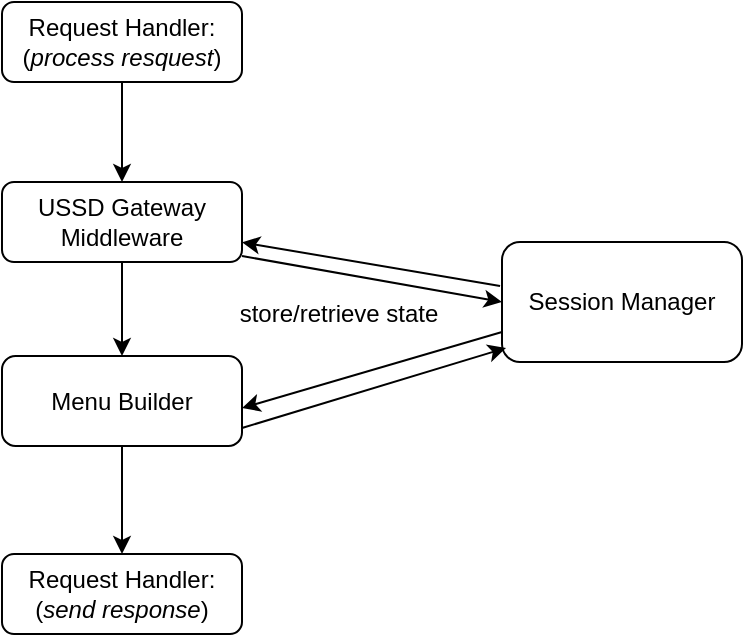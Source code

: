 <mxfile version="23.0.2" type="device" pages="2">
  <diagram id="C5RBs43oDa-KdzZeNtuy" name="Overall Modules">
    <mxGraphModel dx="1434" dy="874" grid="1" gridSize="10" guides="1" tooltips="1" connect="1" arrows="1" fold="1" page="1" pageScale="1" pageWidth="827" pageHeight="1169" math="0" shadow="0">
      <root>
        <mxCell id="WIyWlLk6GJQsqaUBKTNV-0" />
        <mxCell id="WIyWlLk6GJQsqaUBKTNV-1" parent="WIyWlLk6GJQsqaUBKTNV-0" />
        <mxCell id="TOXCWDTV0SI38pwfcn2B-6" value="" style="edgeStyle=orthogonalEdgeStyle;rounded=0;orthogonalLoop=1;jettySize=auto;html=1;" parent="WIyWlLk6GJQsqaUBKTNV-1" source="WIyWlLk6GJQsqaUBKTNV-3" target="TOXCWDTV0SI38pwfcn2B-5" edge="1">
          <mxGeometry relative="1" as="geometry" />
        </mxCell>
        <mxCell id="WIyWlLk6GJQsqaUBKTNV-3" value="Request Handler:&lt;br&gt;(&lt;i&gt;process resquest&lt;/i&gt;)" style="rounded=1;whiteSpace=wrap;html=1;fontSize=12;glass=0;strokeWidth=1;shadow=0;" parent="WIyWlLk6GJQsqaUBKTNV-1" vertex="1">
          <mxGeometry x="160" y="80" width="120" height="40" as="geometry" />
        </mxCell>
        <mxCell id="TOXCWDTV0SI38pwfcn2B-8" value="" style="edgeStyle=orthogonalEdgeStyle;rounded=0;orthogonalLoop=1;jettySize=auto;html=1;" parent="WIyWlLk6GJQsqaUBKTNV-1" source="TOXCWDTV0SI38pwfcn2B-5" target="TOXCWDTV0SI38pwfcn2B-7" edge="1">
          <mxGeometry relative="1" as="geometry" />
        </mxCell>
        <mxCell id="TOXCWDTV0SI38pwfcn2B-12" value="" style="rounded=0;orthogonalLoop=1;jettySize=auto;html=1;entryX=0;entryY=0.5;entryDx=0;entryDy=0;" parent="WIyWlLk6GJQsqaUBKTNV-1" target="TOXCWDTV0SI38pwfcn2B-11" edge="1">
          <mxGeometry relative="1" as="geometry">
            <mxPoint x="280" y="207" as="sourcePoint" />
            <mxPoint x="370" y="222" as="targetPoint" />
          </mxGeometry>
        </mxCell>
        <mxCell id="TOXCWDTV0SI38pwfcn2B-16" value="&lt;font style=&quot;font-size: 12px;&quot;&gt;store/retrieve&amp;nbsp;state&lt;/font&gt;" style="edgeLabel;html=1;align=center;verticalAlign=middle;resizable=0;points=[];" parent="TOXCWDTV0SI38pwfcn2B-12" vertex="1" connectable="0">
          <mxGeometry x="-0.023" relative="1" as="geometry">
            <mxPoint x="-16" y="18" as="offset" />
          </mxGeometry>
        </mxCell>
        <mxCell id="TOXCWDTV0SI38pwfcn2B-5" value="USSD Gateway Middleware" style="whiteSpace=wrap;html=1;rounded=1;glass=0;strokeWidth=1;shadow=0;" parent="WIyWlLk6GJQsqaUBKTNV-1" vertex="1">
          <mxGeometry x="160" y="170" width="120" height="40" as="geometry" />
        </mxCell>
        <mxCell id="TOXCWDTV0SI38pwfcn2B-10" value="" style="edgeStyle=orthogonalEdgeStyle;rounded=0;orthogonalLoop=1;jettySize=auto;html=1;" parent="WIyWlLk6GJQsqaUBKTNV-1" source="TOXCWDTV0SI38pwfcn2B-7" target="TOXCWDTV0SI38pwfcn2B-9" edge="1">
          <mxGeometry relative="1" as="geometry" />
        </mxCell>
        <mxCell id="TOXCWDTV0SI38pwfcn2B-7" value="Menu Builder" style="whiteSpace=wrap;html=1;rounded=1;glass=0;strokeWidth=1;shadow=0;" parent="WIyWlLk6GJQsqaUBKTNV-1" vertex="1">
          <mxGeometry x="160" y="257" width="120" height="45" as="geometry" />
        </mxCell>
        <mxCell id="TOXCWDTV0SI38pwfcn2B-9" value="Request Handler:&lt;br&gt;(&lt;i&gt;send response&lt;/i&gt;)" style="rounded=1;whiteSpace=wrap;html=1;fontSize=12;glass=0;strokeWidth=1;shadow=0;" parent="WIyWlLk6GJQsqaUBKTNV-1" vertex="1">
          <mxGeometry x="160" y="356" width="120" height="40" as="geometry" />
        </mxCell>
        <mxCell id="TOXCWDTV0SI38pwfcn2B-11" value="Session Manager" style="whiteSpace=wrap;html=1;rounded=1;glass=0;strokeWidth=1;shadow=0;" parent="WIyWlLk6GJQsqaUBKTNV-1" vertex="1">
          <mxGeometry x="410" y="200" width="120" height="60" as="geometry" />
        </mxCell>
        <mxCell id="TOXCWDTV0SI38pwfcn2B-14" value="" style="rounded=0;orthogonalLoop=1;jettySize=auto;html=1;startArrow=classic;startFill=1;endArrow=none;endFill=0;entryX=-0.008;entryY=0.367;entryDx=0;entryDy=0;entryPerimeter=0;" parent="WIyWlLk6GJQsqaUBKTNV-1" source="TOXCWDTV0SI38pwfcn2B-5" target="TOXCWDTV0SI38pwfcn2B-11" edge="1">
          <mxGeometry relative="1" as="geometry">
            <mxPoint x="280" y="194" as="sourcePoint" />
            <mxPoint x="370" y="212" as="targetPoint" />
          </mxGeometry>
        </mxCell>
        <mxCell id="TOXCWDTV0SI38pwfcn2B-17" value="" style="rounded=0;orthogonalLoop=1;jettySize=auto;html=1;startArrow=classic;startFill=1;endArrow=none;endFill=0;entryX=0;entryY=0.75;entryDx=0;entryDy=0;" parent="WIyWlLk6GJQsqaUBKTNV-1" target="TOXCWDTV0SI38pwfcn2B-11" edge="1">
          <mxGeometry relative="1" as="geometry">
            <mxPoint x="280" y="283" as="sourcePoint" />
            <mxPoint x="413" y="305" as="targetPoint" />
          </mxGeometry>
        </mxCell>
        <mxCell id="TOXCWDTV0SI38pwfcn2B-18" value="" style="rounded=0;orthogonalLoop=1;jettySize=auto;html=1;startArrow=none;startFill=0;endArrow=classic;endFill=1;entryX=0.017;entryY=0.883;entryDx=0;entryDy=0;entryPerimeter=0;" parent="WIyWlLk6GJQsqaUBKTNV-1" target="TOXCWDTV0SI38pwfcn2B-11" edge="1">
          <mxGeometry relative="1" as="geometry">
            <mxPoint x="280" y="293" as="sourcePoint" />
            <mxPoint x="414" y="255" as="targetPoint" />
          </mxGeometry>
        </mxCell>
      </root>
    </mxGraphModel>
  </diagram>
  <diagram id="S4dWYtfTvNd3qoaY1Kvf" name="Menu Builder">
    <mxGraphModel dx="1434" dy="874" grid="1" gridSize="10" guides="1" tooltips="1" connect="1" arrows="1" fold="1" page="1" pageScale="1" pageWidth="850" pageHeight="1100" math="0" shadow="0">
      <root>
        <mxCell id="0" />
        <mxCell id="1" parent="0" />
        <mxCell id="wNcDKPEugTg7qYUiLC6z-3" value="" style="edgeStyle=orthogonalEdgeStyle;rounded=0;orthogonalLoop=1;jettySize=auto;html=1;" edge="1" parent="1" source="m6qAICQZuu3M29B2qRYN-1" target="wNcDKPEugTg7qYUiLC6z-2">
          <mxGeometry relative="1" as="geometry" />
        </mxCell>
        <mxCell id="m6qAICQZuu3M29B2qRYN-1" value="User Input" style="shape=parallelogram;html=1;strokeWidth=2;perimeter=parallelogramPerimeter;whiteSpace=wrap;rounded=1;arcSize=12;size=0.23;" vertex="1" parent="1">
          <mxGeometry x="310" y="60" width="150" height="40" as="geometry" />
        </mxCell>
        <mxCell id="wUGFbN9I-2j0vqqr0_G2-6" value="" style="edgeStyle=orthogonalEdgeStyle;rounded=0;orthogonalLoop=1;jettySize=auto;html=1;" edge="1" parent="1" source="wNcDKPEugTg7qYUiLC6z-2" target="wUGFbN9I-2j0vqqr0_G2-5">
          <mxGeometry relative="1" as="geometry" />
        </mxCell>
        <mxCell id="wNcDKPEugTg7qYUiLC6z-2" value="Lookup current menu" style="whiteSpace=wrap;html=1;strokeWidth=2;rounded=1;arcSize=12;" vertex="1" parent="1">
          <mxGeometry x="317.5" y="140" width="135" height="50" as="geometry" />
        </mxCell>
        <mxCell id="wUGFbN9I-2j0vqqr0_G2-1" value="" style="rounded=0;orthogonalLoop=1;jettySize=auto;html=1;entryX=0;entryY=0.5;entryDx=0;entryDy=0;exitX=1;exitY=0.75;exitDx=0;exitDy=0;entryPerimeter=0;" edge="1" parent="1" target="wUGFbN9I-2j0vqqr0_G2-13" source="wNcDKPEugTg7qYUiLC6z-2">
          <mxGeometry relative="1" as="geometry">
            <mxPoint x="280" y="207" as="sourcePoint" />
            <mxPoint x="370" y="222" as="targetPoint" />
          </mxGeometry>
        </mxCell>
        <mxCell id="wUGFbN9I-2j0vqqr0_G2-2" value="&lt;font style=&quot;font-size: 12px;&quot;&gt;store/retrieve&amp;nbsp;state&lt;/font&gt;" style="edgeLabel;html=1;align=center;verticalAlign=middle;resizable=0;points=[];" vertex="1" connectable="0" parent="wUGFbN9I-2j0vqqr0_G2-1">
          <mxGeometry x="-0.023" relative="1" as="geometry">
            <mxPoint x="-16" y="18" as="offset" />
          </mxGeometry>
        </mxCell>
        <mxCell id="wUGFbN9I-2j0vqqr0_G2-4" value="" style="rounded=0;orthogonalLoop=1;jettySize=auto;html=1;startArrow=classic;startFill=1;endArrow=none;endFill=0;entryX=0.014;entryY=0.338;entryDx=0;entryDy=0;entryPerimeter=0;exitX=1;exitY=0.5;exitDx=0;exitDy=0;" edge="1" parent="1" target="wUGFbN9I-2j0vqqr0_G2-13" source="wNcDKPEugTg7qYUiLC6z-2">
          <mxGeometry relative="1" as="geometry">
            <mxPoint x="280" y="200" as="sourcePoint" />
            <mxPoint x="370" y="212" as="targetPoint" />
          </mxGeometry>
        </mxCell>
        <mxCell id="wUGFbN9I-2j0vqqr0_G2-8" value="No" style="edgeStyle=orthogonalEdgeStyle;rounded=0;orthogonalLoop=1;jettySize=auto;html=1;" edge="1" parent="1" source="wUGFbN9I-2j0vqqr0_G2-5" target="wUGFbN9I-2j0vqqr0_G2-7">
          <mxGeometry relative="1" as="geometry" />
        </mxCell>
        <mxCell id="wUGFbN9I-2j0vqqr0_G2-10" value="Yes" style="edgeStyle=orthogonalEdgeStyle;rounded=0;orthogonalLoop=1;jettySize=auto;html=1;" edge="1" parent="1" source="wUGFbN9I-2j0vqqr0_G2-5" target="wUGFbN9I-2j0vqqr0_G2-9">
          <mxGeometry relative="1" as="geometry" />
        </mxCell>
        <mxCell id="wUGFbN9I-2j0vqqr0_G2-5" value="Menu found?" style="rhombus;whiteSpace=wrap;html=1;strokeWidth=2;rounded=1;arcSize=12;" vertex="1" parent="1">
          <mxGeometry x="337.5" y="225" width="95" height="85" as="geometry" />
        </mxCell>
        <mxCell id="wUGFbN9I-2j0vqqr0_G2-7" value="Throw error and end" style="ellipse;whiteSpace=wrap;html=1;strokeWidth=2;rounded=1;arcSize=12;" vertex="1" parent="1">
          <mxGeometry x="490" y="227.5" width="110" height="80" as="geometry" />
        </mxCell>
        <mxCell id="wUGFbN9I-2j0vqqr0_G2-12" value="" style="edgeStyle=orthogonalEdgeStyle;rounded=0;orthogonalLoop=1;jettySize=auto;html=1;" edge="1" parent="1" source="wUGFbN9I-2j0vqqr0_G2-9" target="wUGFbN9I-2j0vqqr0_G2-11">
          <mxGeometry relative="1" as="geometry" />
        </mxCell>
        <mxCell id="wUGFbN9I-2j0vqqr0_G2-9" value="Lookup selection option" style="whiteSpace=wrap;html=1;strokeWidth=2;rounded=1;arcSize=12;" vertex="1" parent="1">
          <mxGeometry x="312.5" y="360" width="145" height="47.5" as="geometry" />
        </mxCell>
        <mxCell id="wUGFbN9I-2j0vqqr0_G2-15" value="No" style="edgeStyle=orthogonalEdgeStyle;rounded=0;orthogonalLoop=1;jettySize=auto;html=1;" edge="1" parent="1" source="wUGFbN9I-2j0vqqr0_G2-11" target="wUGFbN9I-2j0vqqr0_G2-14">
          <mxGeometry relative="1" as="geometry" />
        </mxCell>
        <mxCell id="wUGFbN9I-2j0vqqr0_G2-20" value="Yes" style="edgeStyle=orthogonalEdgeStyle;rounded=0;orthogonalLoop=1;jettySize=auto;html=1;" edge="1" parent="1" source="wUGFbN9I-2j0vqqr0_G2-11" target="wUGFbN9I-2j0vqqr0_G2-19">
          <mxGeometry relative="1" as="geometry" />
        </mxCell>
        <mxCell id="wUGFbN9I-2j0vqqr0_G2-11" value="Option found?" style="rhombus;whiteSpace=wrap;html=1;strokeWidth=2;rounded=1;arcSize=12;" vertex="1" parent="1">
          <mxGeometry x="337.5" y="440" width="95" height="90" as="geometry" />
        </mxCell>
        <mxCell id="wUGFbN9I-2j0vqqr0_G2-13" value="&lt;br&gt;Session Manager" style="strokeWidth=2;html=1;shape=mxgraph.flowchart.database;whiteSpace=wrap;" vertex="1" parent="1">
          <mxGeometry x="590" y="140" width="70" height="80" as="geometry" />
        </mxCell>
        <mxCell id="wUGFbN9I-2j0vqqr0_G2-17" value="" style="edgeStyle=orthogonalEdgeStyle;rounded=0;orthogonalLoop=1;jettySize=auto;html=1;entryX=0;entryY=0.5;entryDx=0;entryDy=0;" edge="1" parent="1" target="m6qAICQZuu3M29B2qRYN-1">
          <mxGeometry relative="1" as="geometry">
            <mxPoint x="180" y="480" as="sourcePoint" />
            <mxPoint x="331.606" y="80.004" as="targetPoint" />
            <Array as="points">
              <mxPoint x="160" y="480" />
              <mxPoint x="118" y="480" />
              <mxPoint x="118" y="80" />
            </Array>
          </mxGeometry>
        </mxCell>
        <mxCell id="wUGFbN9I-2j0vqqr0_G2-14" value="Redisplay message to user with error message (if any)" style="whiteSpace=wrap;html=1;strokeWidth=2;rounded=1;arcSize=12;" vertex="1" parent="1">
          <mxGeometry x="170" y="455" width="120" height="60" as="geometry" />
        </mxCell>
        <mxCell id="wUGFbN9I-2j0vqqr0_G2-22" value="" style="edgeStyle=orthogonalEdgeStyle;rounded=0;orthogonalLoop=1;jettySize=auto;html=1;" edge="1" parent="1" source="wUGFbN9I-2j0vqqr0_G2-19" target="wUGFbN9I-2j0vqqr0_G2-21">
          <mxGeometry relative="1" as="geometry" />
        </mxCell>
        <mxCell id="wUGFbN9I-2j0vqqr0_G2-19" value="Validate Input" style="whiteSpace=wrap;html=1;strokeWidth=2;rounded=1;arcSize=12;" vertex="1" parent="1">
          <mxGeometry x="325" y="570" width="120" height="60" as="geometry" />
        </mxCell>
        <mxCell id="wUGFbN9I-2j0vqqr0_G2-24" value="" style="edgeStyle=orthogonalEdgeStyle;rounded=0;orthogonalLoop=1;jettySize=auto;html=1;" edge="1" parent="1" source="wUGFbN9I-2j0vqqr0_G2-21" target="wUGFbN9I-2j0vqqr0_G2-23">
          <mxGeometry relative="1" as="geometry" />
        </mxCell>
        <mxCell id="wUGFbN9I-2j0vqqr0_G2-27" value="No" style="edgeLabel;html=1;align=center;verticalAlign=middle;resizable=0;points=[];" vertex="1" connectable="0" parent="wUGFbN9I-2j0vqqr0_G2-24">
          <mxGeometry x="-0.468" y="1" relative="1" as="geometry">
            <mxPoint as="offset" />
          </mxGeometry>
        </mxCell>
        <mxCell id="wUGFbN9I-2j0vqqr0_G2-29" value="Yes" style="edgeStyle=orthogonalEdgeStyle;rounded=0;orthogonalLoop=1;jettySize=auto;html=1;" edge="1" parent="1" source="wUGFbN9I-2j0vqqr0_G2-21" target="wUGFbN9I-2j0vqqr0_G2-28">
          <mxGeometry relative="1" as="geometry" />
        </mxCell>
        <mxCell id="wUGFbN9I-2j0vqqr0_G2-21" value="Input Valid?" style="rhombus;whiteSpace=wrap;html=1;strokeWidth=2;rounded=1;arcSize=12;" vertex="1" parent="1">
          <mxGeometry x="342.5" y="670" width="85" height="90" as="geometry" />
        </mxCell>
        <mxCell id="wUGFbN9I-2j0vqqr0_G2-26" value="" style="edgeStyle=orthogonalEdgeStyle;rounded=0;orthogonalLoop=1;jettySize=auto;html=1;entryX=0.567;entryY=0.992;entryDx=0;entryDy=0;entryPerimeter=0;" edge="1" parent="1" source="wUGFbN9I-2j0vqqr0_G2-23" target="wUGFbN9I-2j0vqqr0_G2-14">
          <mxGeometry relative="1" as="geometry">
            <mxPoint x="230" y="605" as="targetPoint" />
          </mxGeometry>
        </mxCell>
        <mxCell id="wUGFbN9I-2j0vqqr0_G2-23" value="Collect validation errors" style="whiteSpace=wrap;html=1;strokeWidth=2;rounded=1;arcSize=12;" vertex="1" parent="1">
          <mxGeometry x="188" y="685" width="100" height="60" as="geometry" />
        </mxCell>
        <mxCell id="wUGFbN9I-2j0vqqr0_G2-31" value="" style="edgeStyle=orthogonalEdgeStyle;rounded=0;orthogonalLoop=1;jettySize=auto;html=1;" edge="1" parent="1" source="wUGFbN9I-2j0vqqr0_G2-28" target="wUGFbN9I-2j0vqqr0_G2-30">
          <mxGeometry relative="1" as="geometry" />
        </mxCell>
        <mxCell id="wUGFbN9I-2j0vqqr0_G2-28" value="Process callback functions" style="whiteSpace=wrap;html=1;strokeWidth=2;rounded=1;arcSize=12;" vertex="1" parent="1">
          <mxGeometry x="325" y="800" width="120" height="60" as="geometry" />
        </mxCell>
        <mxCell id="wUGFbN9I-2j0vqqr0_G2-36" value="No" style="edgeStyle=orthogonalEdgeStyle;rounded=0;orthogonalLoop=1;jettySize=auto;html=1;" edge="1" parent="1" source="wUGFbN9I-2j0vqqr0_G2-30" target="wUGFbN9I-2j0vqqr0_G2-35">
          <mxGeometry relative="1" as="geometry" />
        </mxCell>
        <mxCell id="wUGFbN9I-2j0vqqr0_G2-38" value="" style="edgeStyle=orthogonalEdgeStyle;rounded=0;orthogonalLoop=1;jettySize=auto;html=1;" edge="1" parent="1" source="wUGFbN9I-2j0vqqr0_G2-30" target="wUGFbN9I-2j0vqqr0_G2-37">
          <mxGeometry relative="1" as="geometry" />
        </mxCell>
        <mxCell id="wUGFbN9I-2j0vqqr0_G2-39" value="Yes" style="edgeLabel;html=1;align=center;verticalAlign=middle;resizable=0;points=[];" vertex="1" connectable="0" parent="wUGFbN9I-2j0vqqr0_G2-38">
          <mxGeometry x="-0.329" y="-2" relative="1" as="geometry">
            <mxPoint as="offset" />
          </mxGeometry>
        </mxCell>
        <mxCell id="wUGFbN9I-2j0vqqr0_G2-30" value="Navigate ot next menu:" style="rhombus;whiteSpace=wrap;html=1;strokeWidth=2;rounded=1;arcSize=12;" vertex="1" parent="1">
          <mxGeometry x="327" y="900" width="115" height="100" as="geometry" />
        </mxCell>
        <mxCell id="wUGFbN9I-2j0vqqr0_G2-35" value="Display final message and end session" style="ellipse;whiteSpace=wrap;html=1;strokeWidth=2;rounded=1;arcSize=12;" vertex="1" parent="1">
          <mxGeometry x="150" y="910" width="130" height="80" as="geometry" />
        </mxCell>
        <mxCell id="wUGFbN9I-2j0vqqr0_G2-41" value="" style="edgeStyle=orthogonalEdgeStyle;rounded=0;orthogonalLoop=1;jettySize=auto;html=1;" edge="1" parent="1" source="wUGFbN9I-2j0vqqr0_G2-37" target="wUGFbN9I-2j0vqqr0_G2-40">
          <mxGeometry relative="1" as="geometry" />
        </mxCell>
        <mxCell id="wUGFbN9I-2j0vqqr0_G2-37" value="Lookup next menu" style="whiteSpace=wrap;html=1;strokeWidth=2;rounded=1;arcSize=12;" vertex="1" parent="1">
          <mxGeometry x="327" y="1040" width="110" height="60" as="geometry" />
        </mxCell>
        <mxCell id="wUGFbN9I-2j0vqqr0_G2-43" value="" style="edgeStyle=orthogonalEdgeStyle;rounded=0;orthogonalLoop=1;jettySize=auto;html=1;" edge="1" parent="1" source="wUGFbN9I-2j0vqqr0_G2-40" target="wUGFbN9I-2j0vqqr0_G2-7">
          <mxGeometry relative="1" as="geometry">
            <mxPoint x="535" y="940" as="targetPoint" />
            <Array as="points">
              <mxPoint x="535" y="480" />
              <mxPoint x="535" y="480" />
            </Array>
          </mxGeometry>
        </mxCell>
        <mxCell id="wUGFbN9I-2j0vqqr0_G2-44" value="No" style="edgeLabel;html=1;align=center;verticalAlign=middle;resizable=0;points=[];" vertex="1" connectable="0" parent="wUGFbN9I-2j0vqqr0_G2-43">
          <mxGeometry x="-0.156" y="2" relative="1" as="geometry">
            <mxPoint as="offset" />
          </mxGeometry>
        </mxCell>
        <mxCell id="wUGFbN9I-2j0vqqr0_G2-46" value="Yes" style="edgeStyle=orthogonalEdgeStyle;rounded=0;orthogonalLoop=1;jettySize=auto;html=1;" edge="1" parent="1" source="wUGFbN9I-2j0vqqr0_G2-40" target="wUGFbN9I-2j0vqqr0_G2-45">
          <mxGeometry relative="1" as="geometry" />
        </mxCell>
        <mxCell id="wUGFbN9I-2j0vqqr0_G2-40" value="Menu found?" style="rhombus;whiteSpace=wrap;html=1;strokeWidth=2;rounded=1;arcSize=12;" vertex="1" parent="1">
          <mxGeometry x="492.5" y="1025" width="85" height="90" as="geometry" />
        </mxCell>
        <mxCell id="wUGFbN9I-2j0vqqr0_G2-48" value="" style="edgeStyle=orthogonalEdgeStyle;rounded=0;orthogonalLoop=1;jettySize=auto;html=1;entryX=1;entryY=0.5;entryDx=0;entryDy=0;" edge="1" parent="1" source="wUGFbN9I-2j0vqqr0_G2-45" target="m6qAICQZuu3M29B2qRYN-1">
          <mxGeometry relative="1" as="geometry">
            <mxPoint x="680" y="69" as="targetPoint" />
            <Array as="points">
              <mxPoint x="680" y="80" />
            </Array>
          </mxGeometry>
        </mxCell>
        <mxCell id="wUGFbN9I-2j0vqqr0_G2-45" value="Collect message and options, display to user" style="whiteSpace=wrap;html=1;strokeWidth=2;rounded=1;arcSize=12;" vertex="1" parent="1">
          <mxGeometry x="630" y="1040" width="120" height="60" as="geometry" />
        </mxCell>
      </root>
    </mxGraphModel>
  </diagram>
</mxfile>
